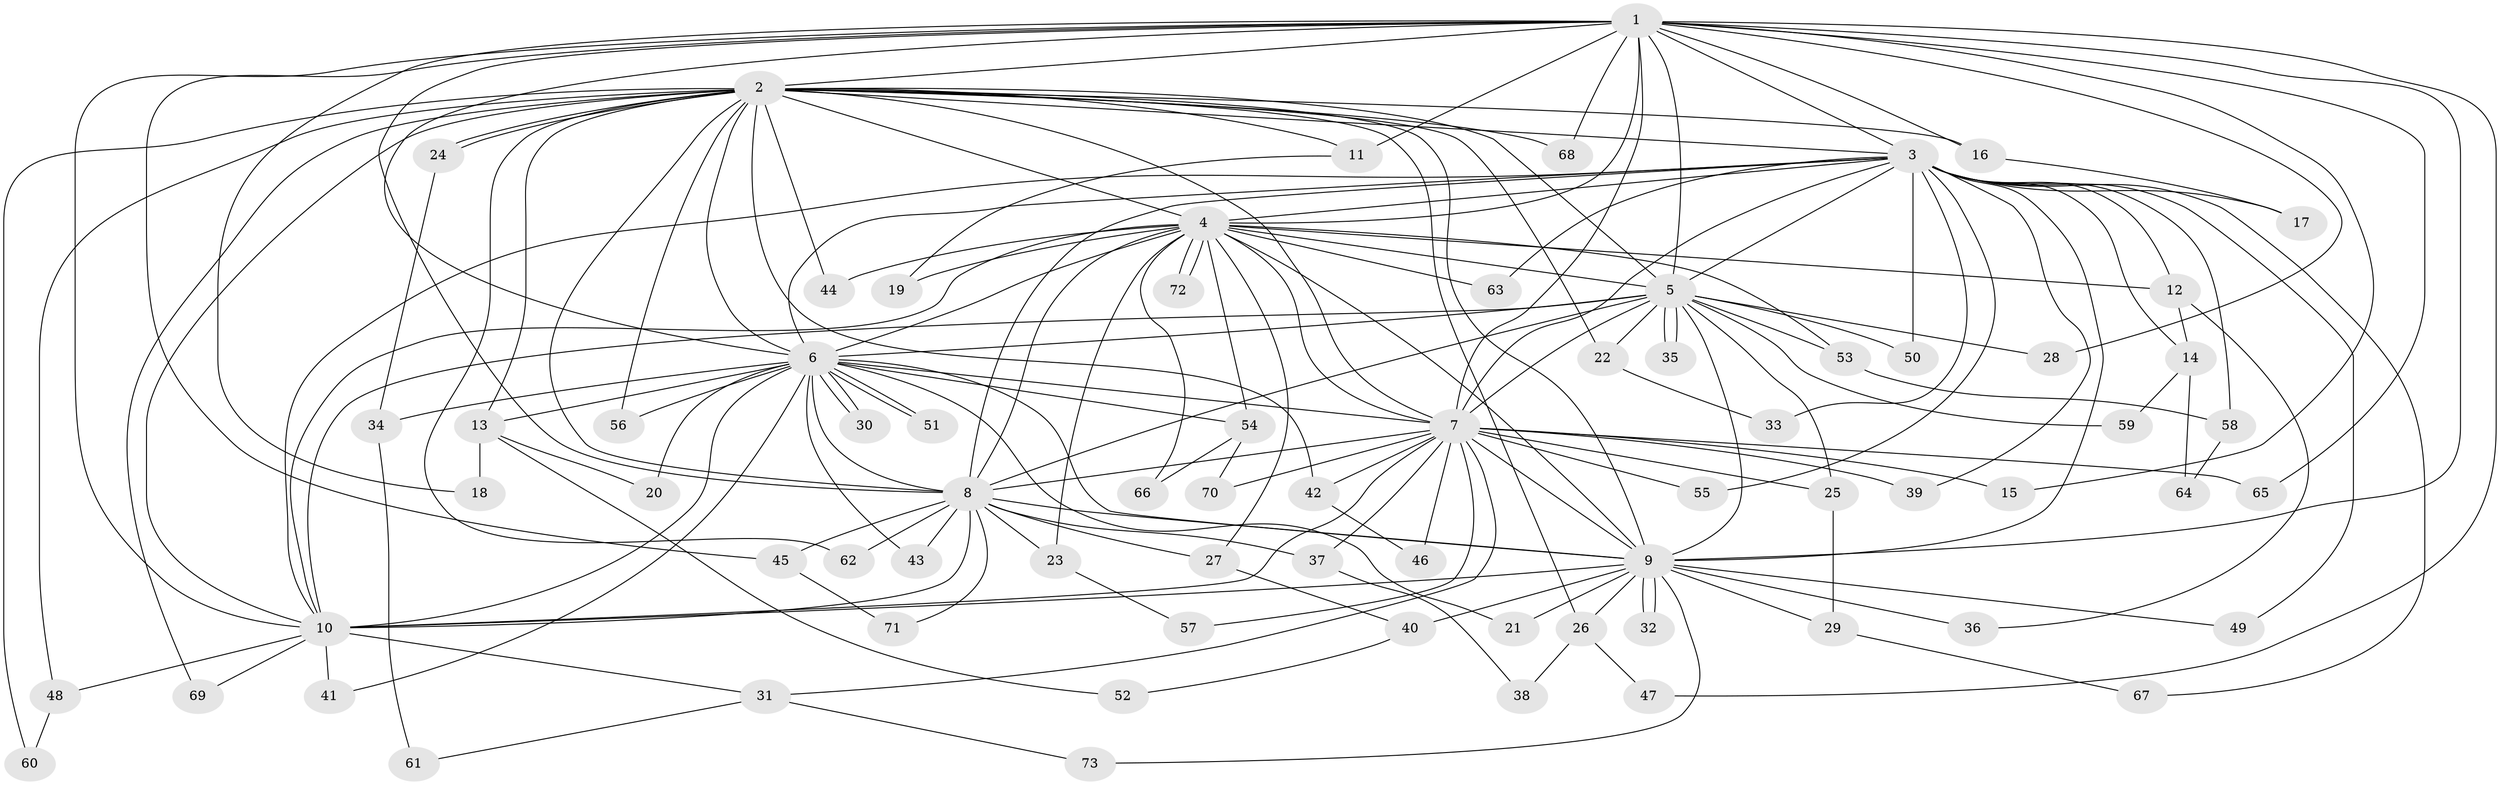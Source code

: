 // Generated by graph-tools (version 1.1) at 2025/46/03/09/25 04:46:03]
// undirected, 73 vertices, 171 edges
graph export_dot {
graph [start="1"]
  node [color=gray90,style=filled];
  1;
  2;
  3;
  4;
  5;
  6;
  7;
  8;
  9;
  10;
  11;
  12;
  13;
  14;
  15;
  16;
  17;
  18;
  19;
  20;
  21;
  22;
  23;
  24;
  25;
  26;
  27;
  28;
  29;
  30;
  31;
  32;
  33;
  34;
  35;
  36;
  37;
  38;
  39;
  40;
  41;
  42;
  43;
  44;
  45;
  46;
  47;
  48;
  49;
  50;
  51;
  52;
  53;
  54;
  55;
  56;
  57;
  58;
  59;
  60;
  61;
  62;
  63;
  64;
  65;
  66;
  67;
  68;
  69;
  70;
  71;
  72;
  73;
  1 -- 2;
  1 -- 3;
  1 -- 4;
  1 -- 5;
  1 -- 6;
  1 -- 7;
  1 -- 8;
  1 -- 9;
  1 -- 10;
  1 -- 11;
  1 -- 15;
  1 -- 16;
  1 -- 18;
  1 -- 28;
  1 -- 45;
  1 -- 47;
  1 -- 65;
  1 -- 68;
  2 -- 3;
  2 -- 4;
  2 -- 5;
  2 -- 6;
  2 -- 7;
  2 -- 8;
  2 -- 9;
  2 -- 10;
  2 -- 11;
  2 -- 13;
  2 -- 16;
  2 -- 22;
  2 -- 24;
  2 -- 24;
  2 -- 26;
  2 -- 42;
  2 -- 44;
  2 -- 48;
  2 -- 56;
  2 -- 60;
  2 -- 62;
  2 -- 68;
  2 -- 69;
  3 -- 4;
  3 -- 5;
  3 -- 6;
  3 -- 7;
  3 -- 8;
  3 -- 9;
  3 -- 10;
  3 -- 12;
  3 -- 14;
  3 -- 17;
  3 -- 33;
  3 -- 39;
  3 -- 49;
  3 -- 50;
  3 -- 55;
  3 -- 58;
  3 -- 63;
  3 -- 67;
  4 -- 5;
  4 -- 6;
  4 -- 7;
  4 -- 8;
  4 -- 9;
  4 -- 10;
  4 -- 12;
  4 -- 19;
  4 -- 23;
  4 -- 27;
  4 -- 44;
  4 -- 53;
  4 -- 54;
  4 -- 63;
  4 -- 66;
  4 -- 72;
  4 -- 72;
  5 -- 6;
  5 -- 7;
  5 -- 8;
  5 -- 9;
  5 -- 10;
  5 -- 22;
  5 -- 25;
  5 -- 28;
  5 -- 35;
  5 -- 35;
  5 -- 50;
  5 -- 53;
  5 -- 59;
  6 -- 7;
  6 -- 8;
  6 -- 9;
  6 -- 10;
  6 -- 13;
  6 -- 20;
  6 -- 21;
  6 -- 30;
  6 -- 30;
  6 -- 34;
  6 -- 41;
  6 -- 43;
  6 -- 51;
  6 -- 51;
  6 -- 54;
  6 -- 56;
  7 -- 8;
  7 -- 9;
  7 -- 10;
  7 -- 15;
  7 -- 25;
  7 -- 31;
  7 -- 37;
  7 -- 39;
  7 -- 42;
  7 -- 46;
  7 -- 55;
  7 -- 57;
  7 -- 65;
  7 -- 70;
  8 -- 9;
  8 -- 10;
  8 -- 23;
  8 -- 27;
  8 -- 37;
  8 -- 43;
  8 -- 45;
  8 -- 62;
  8 -- 71;
  9 -- 10;
  9 -- 21;
  9 -- 26;
  9 -- 29;
  9 -- 32;
  9 -- 32;
  9 -- 36;
  9 -- 40;
  9 -- 49;
  9 -- 73;
  10 -- 31;
  10 -- 41;
  10 -- 48;
  10 -- 69;
  11 -- 19;
  12 -- 14;
  12 -- 36;
  13 -- 18;
  13 -- 20;
  13 -- 52;
  14 -- 59;
  14 -- 64;
  16 -- 17;
  22 -- 33;
  23 -- 57;
  24 -- 34;
  25 -- 29;
  26 -- 38;
  26 -- 47;
  27 -- 40;
  29 -- 67;
  31 -- 61;
  31 -- 73;
  34 -- 61;
  37 -- 38;
  40 -- 52;
  42 -- 46;
  45 -- 71;
  48 -- 60;
  53 -- 58;
  54 -- 66;
  54 -- 70;
  58 -- 64;
}
